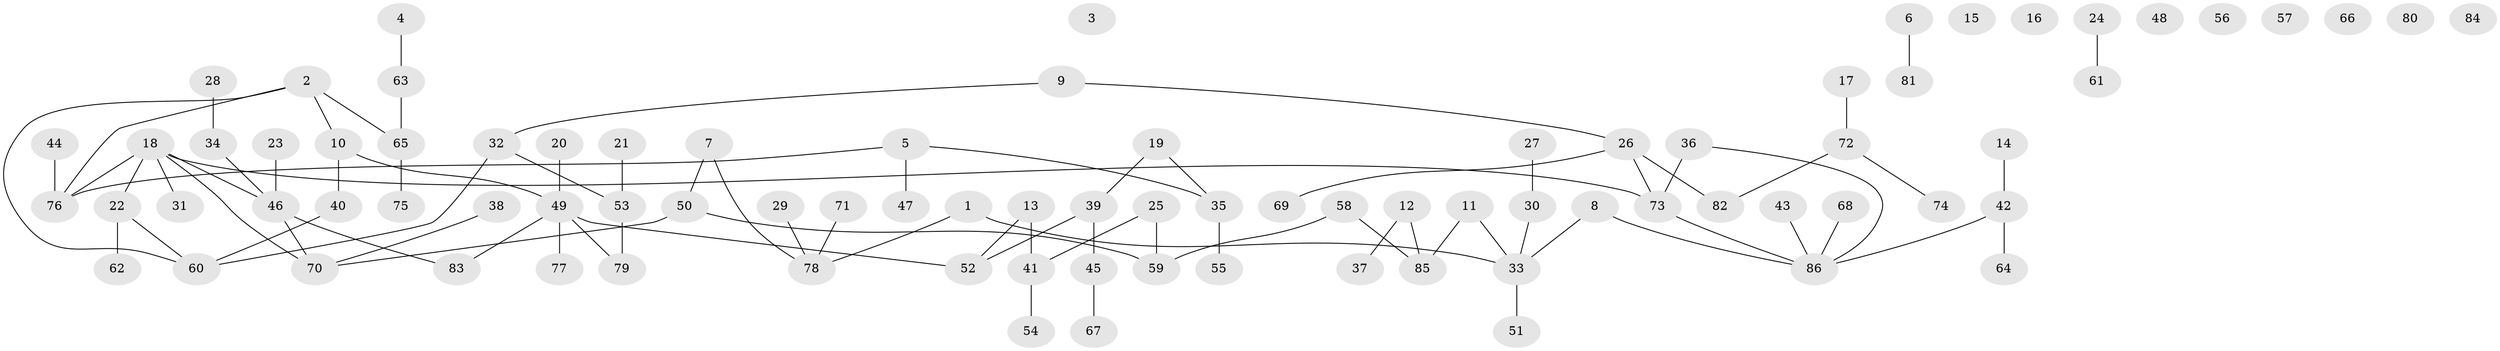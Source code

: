 // coarse degree distribution, {3: 0.21568627450980393, 4: 0.09803921568627451, 5: 0.0784313725490196, 2: 0.3137254901960784, 1: 0.29411764705882354}
// Generated by graph-tools (version 1.1) at 2025/47/03/04/25 22:47:54]
// undirected, 86 vertices, 85 edges
graph export_dot {
  node [color=gray90,style=filled];
  1;
  2;
  3;
  4;
  5;
  6;
  7;
  8;
  9;
  10;
  11;
  12;
  13;
  14;
  15;
  16;
  17;
  18;
  19;
  20;
  21;
  22;
  23;
  24;
  25;
  26;
  27;
  28;
  29;
  30;
  31;
  32;
  33;
  34;
  35;
  36;
  37;
  38;
  39;
  40;
  41;
  42;
  43;
  44;
  45;
  46;
  47;
  48;
  49;
  50;
  51;
  52;
  53;
  54;
  55;
  56;
  57;
  58;
  59;
  60;
  61;
  62;
  63;
  64;
  65;
  66;
  67;
  68;
  69;
  70;
  71;
  72;
  73;
  74;
  75;
  76;
  77;
  78;
  79;
  80;
  81;
  82;
  83;
  84;
  85;
  86;
  1 -- 33;
  1 -- 78;
  2 -- 10;
  2 -- 60;
  2 -- 65;
  2 -- 76;
  4 -- 63;
  5 -- 35;
  5 -- 47;
  5 -- 76;
  6 -- 81;
  7 -- 50;
  7 -- 78;
  8 -- 33;
  8 -- 86;
  9 -- 26;
  9 -- 32;
  10 -- 40;
  10 -- 49;
  11 -- 33;
  11 -- 85;
  12 -- 37;
  12 -- 85;
  13 -- 41;
  13 -- 52;
  14 -- 42;
  17 -- 72;
  18 -- 22;
  18 -- 31;
  18 -- 46;
  18 -- 70;
  18 -- 73;
  18 -- 76;
  19 -- 35;
  19 -- 39;
  20 -- 49;
  21 -- 53;
  22 -- 60;
  22 -- 62;
  23 -- 46;
  24 -- 61;
  25 -- 41;
  25 -- 59;
  26 -- 69;
  26 -- 73;
  26 -- 82;
  27 -- 30;
  28 -- 34;
  29 -- 78;
  30 -- 33;
  32 -- 53;
  32 -- 60;
  33 -- 51;
  34 -- 46;
  35 -- 55;
  36 -- 73;
  36 -- 86;
  38 -- 70;
  39 -- 45;
  39 -- 52;
  40 -- 60;
  41 -- 54;
  42 -- 64;
  42 -- 86;
  43 -- 86;
  44 -- 76;
  45 -- 67;
  46 -- 70;
  46 -- 83;
  49 -- 52;
  49 -- 77;
  49 -- 79;
  49 -- 83;
  50 -- 59;
  50 -- 70;
  53 -- 79;
  58 -- 59;
  58 -- 85;
  63 -- 65;
  65 -- 75;
  68 -- 86;
  71 -- 78;
  72 -- 74;
  72 -- 82;
  73 -- 86;
}
